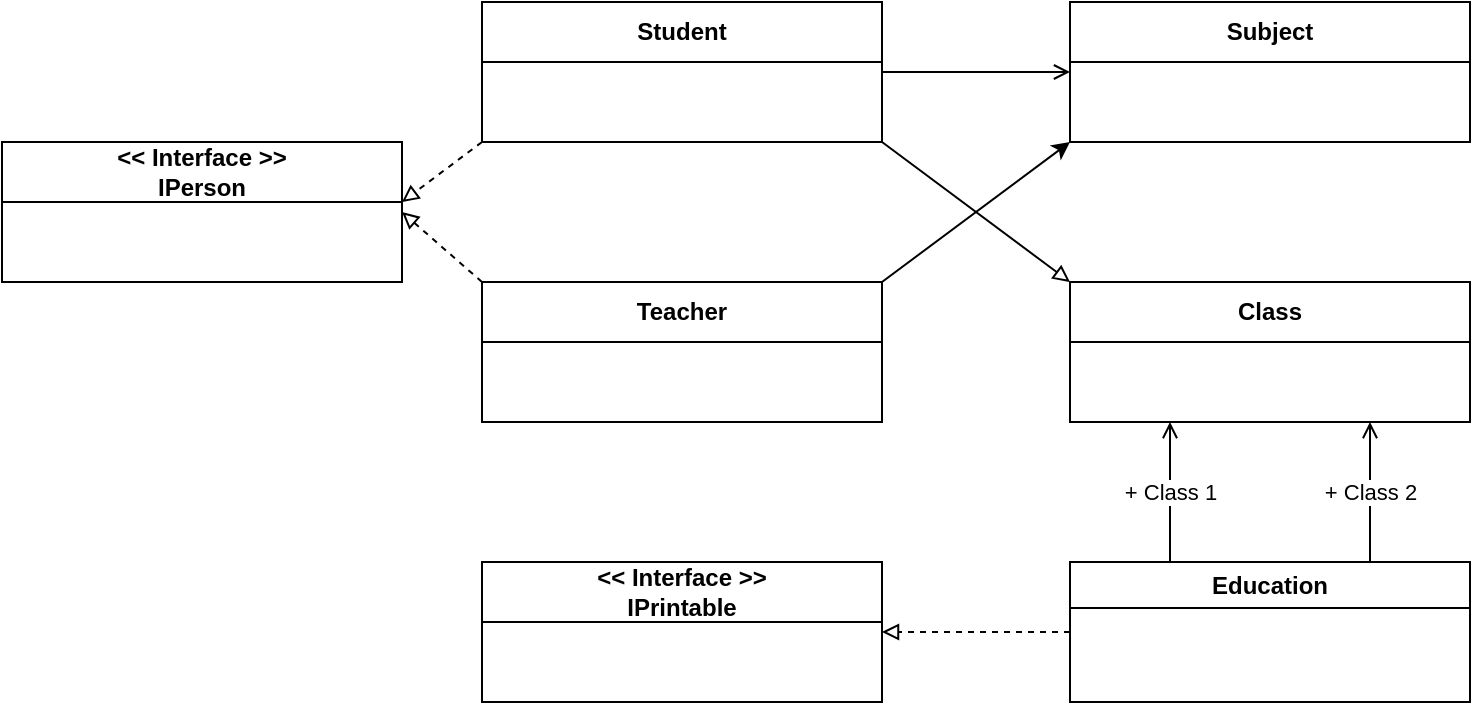 <mxfile version="22.1.5" type="device">
  <diagram name="Страница — 1" id="otXsoO2ZUiEkKz0Qu0vH">
    <mxGraphModel dx="1026" dy="572" grid="1" gridSize="10" guides="1" tooltips="1" connect="1" arrows="1" fold="1" page="1" pageScale="1" pageWidth="827" pageHeight="1169" math="0" shadow="0">
      <root>
        <mxCell id="0" />
        <mxCell id="1" parent="0" />
        <mxCell id="bs-Y9t4HywpEHAnPLDTd-3" style="edgeStyle=orthogonalEdgeStyle;rounded=0;orthogonalLoop=1;jettySize=auto;html=1;dashed=1;endArrow=block;endFill=0;" edge="1" parent="1" source="bs-Y9t4HywpEHAnPLDTd-1" target="bs-Y9t4HywpEHAnPLDTd-2">
          <mxGeometry relative="1" as="geometry" />
        </mxCell>
        <mxCell id="bs-Y9t4HywpEHAnPLDTd-5" value="+ Class 1" style="edgeStyle=orthogonalEdgeStyle;rounded=0;orthogonalLoop=1;jettySize=auto;html=1;exitX=0.25;exitY=0;exitDx=0;exitDy=0;endArrow=open;endFill=0;entryX=0.25;entryY=1;entryDx=0;entryDy=0;" edge="1" parent="1" source="bs-Y9t4HywpEHAnPLDTd-1" target="bs-Y9t4HywpEHAnPLDTd-4">
          <mxGeometry relative="1" as="geometry">
            <mxPoint x="624" y="580" as="targetPoint" />
          </mxGeometry>
        </mxCell>
        <mxCell id="bs-Y9t4HywpEHAnPLDTd-1" value="Education" style="swimlane;whiteSpace=wrap;html=1;" vertex="1" parent="1">
          <mxGeometry x="574" y="670" width="200" height="70" as="geometry">
            <mxRectangle x="510" y="270" width="100" height="30" as="alternateBounds" />
          </mxGeometry>
        </mxCell>
        <mxCell id="bs-Y9t4HywpEHAnPLDTd-2" value="&amp;lt;&amp;lt; Interface &amp;gt;&amp;gt;&lt;br&gt;IPrintable&lt;br&gt;&lt;span data-lucid-content=&quot;{&amp;quot;t&amp;quot;:&amp;quot;&lt;&lt;Interface&gt;&gt; IPrintable&amp;quot;,&amp;quot;m&amp;quot;:[{&amp;quot;s&amp;quot;:0,&amp;quot;n&amp;quot;:&amp;quot;s&amp;quot;,&amp;quot;v&amp;quot;:22.222,&amp;quot;e&amp;quot;:24},{&amp;quot;s&amp;quot;:0,&amp;quot;n&amp;quot;:&amp;quot;c&amp;quot;,&amp;quot;v&amp;quot;:&amp;quot;3a414aff&amp;quot;,&amp;quot;e&amp;quot;:24}]}&quot; data-lucid-type=&quot;application/vnd.lucid.text&quot;&gt;&lt;/span&gt;" style="swimlane;whiteSpace=wrap;html=1;startSize=30;" vertex="1" parent="1">
          <mxGeometry x="280" y="670" width="200" height="70" as="geometry" />
        </mxCell>
        <mxCell id="bs-Y9t4HywpEHAnPLDTd-14" style="rounded=0;orthogonalLoop=1;jettySize=auto;html=1;endArrow=block;endFill=0;entryX=0;entryY=0;entryDx=0;entryDy=0;exitX=1;exitY=1;exitDx=0;exitDy=0;" edge="1" parent="1" source="bs-Y9t4HywpEHAnPLDTd-9" target="bs-Y9t4HywpEHAnPLDTd-4">
          <mxGeometry relative="1" as="geometry">
            <mxPoint x="350" y="450" as="sourcePoint" />
          </mxGeometry>
        </mxCell>
        <mxCell id="bs-Y9t4HywpEHAnPLDTd-4" value="Class" style="swimlane;whiteSpace=wrap;html=1;startSize=30;" vertex="1" parent="1">
          <mxGeometry x="574" y="530" width="200" height="70" as="geometry" />
        </mxCell>
        <mxCell id="bs-Y9t4HywpEHAnPLDTd-6" value="+ Class 2" style="edgeStyle=orthogonalEdgeStyle;rounded=0;orthogonalLoop=1;jettySize=auto;html=1;exitX=0.75;exitY=0;exitDx=0;exitDy=0;entryX=0.75;entryY=1;entryDx=0;entryDy=0;endArrow=open;endFill=0;" edge="1" parent="1" source="bs-Y9t4HywpEHAnPLDTd-1" target="bs-Y9t4HywpEHAnPLDTd-4">
          <mxGeometry relative="1" as="geometry">
            <mxPoint x="634" y="660" as="sourcePoint" />
            <mxPoint x="634" y="590" as="targetPoint" />
          </mxGeometry>
        </mxCell>
        <mxCell id="bs-Y9t4HywpEHAnPLDTd-7" value="Teacher" style="swimlane;whiteSpace=wrap;html=1;startSize=30;" vertex="1" parent="1">
          <mxGeometry x="280" y="530" width="200" height="70" as="geometry" />
        </mxCell>
        <mxCell id="bs-Y9t4HywpEHAnPLDTd-12" style="edgeStyle=orthogonalEdgeStyle;rounded=0;orthogonalLoop=1;jettySize=auto;html=1;endArrow=open;endFill=0;" edge="1" parent="1" source="bs-Y9t4HywpEHAnPLDTd-9" target="bs-Y9t4HywpEHAnPLDTd-10">
          <mxGeometry relative="1" as="geometry">
            <Array as="points">
              <mxPoint x="660" y="395" />
            </Array>
          </mxGeometry>
        </mxCell>
        <mxCell id="bs-Y9t4HywpEHAnPLDTd-9" value="Student" style="swimlane;whiteSpace=wrap;html=1;startSize=30;" vertex="1" parent="1">
          <mxGeometry x="280" y="390" width="200" height="70" as="geometry" />
        </mxCell>
        <mxCell id="bs-Y9t4HywpEHAnPLDTd-15" style="rounded=0;orthogonalLoop=1;jettySize=auto;html=1;entryX=0;entryY=1;entryDx=0;entryDy=0;exitX=1;exitY=0;exitDx=0;exitDy=0;" edge="1" parent="1" source="bs-Y9t4HywpEHAnPLDTd-7" target="bs-Y9t4HywpEHAnPLDTd-10">
          <mxGeometry relative="1" as="geometry" />
        </mxCell>
        <mxCell id="bs-Y9t4HywpEHAnPLDTd-10" value="Subject" style="swimlane;whiteSpace=wrap;html=1;startSize=30;" vertex="1" parent="1">
          <mxGeometry x="574" y="390" width="200" height="70" as="geometry" />
        </mxCell>
        <mxCell id="bs-Y9t4HywpEHAnPLDTd-16" value="&amp;lt;&amp;lt; Interface &amp;gt;&amp;gt;&lt;br&gt;IPerson&lt;br&gt;&lt;span data-lucid-content=&quot;{&amp;quot;t&amp;quot;:&amp;quot;&lt;&lt;Interface&gt;&gt; IPrintable&amp;quot;,&amp;quot;m&amp;quot;:[{&amp;quot;s&amp;quot;:0,&amp;quot;n&amp;quot;:&amp;quot;s&amp;quot;,&amp;quot;v&amp;quot;:22.222,&amp;quot;e&amp;quot;:24},{&amp;quot;s&amp;quot;:0,&amp;quot;n&amp;quot;:&amp;quot;c&amp;quot;,&amp;quot;v&amp;quot;:&amp;quot;3a414aff&amp;quot;,&amp;quot;e&amp;quot;:24}]}&quot; data-lucid-type=&quot;application/vnd.lucid.text&quot;&gt;&lt;/span&gt;" style="swimlane;whiteSpace=wrap;html=1;startSize=30;" vertex="1" parent="1">
          <mxGeometry x="40" y="460" width="200" height="70" as="geometry" />
        </mxCell>
        <mxCell id="bs-Y9t4HywpEHAnPLDTd-17" style="rounded=0;orthogonalLoop=1;jettySize=auto;html=1;dashed=1;endArrow=block;endFill=0;exitX=0;exitY=0;exitDx=0;exitDy=0;entryX=1;entryY=0.5;entryDx=0;entryDy=0;" edge="1" parent="1" source="bs-Y9t4HywpEHAnPLDTd-7" target="bs-Y9t4HywpEHAnPLDTd-16">
          <mxGeometry relative="1" as="geometry">
            <mxPoint x="594" y="695" as="sourcePoint" />
            <mxPoint x="180" y="510" as="targetPoint" />
          </mxGeometry>
        </mxCell>
        <mxCell id="bs-Y9t4HywpEHAnPLDTd-18" style="rounded=0;orthogonalLoop=1;jettySize=auto;html=1;dashed=1;endArrow=block;endFill=0;exitX=0;exitY=1;exitDx=0;exitDy=0;" edge="1" parent="1" source="bs-Y9t4HywpEHAnPLDTd-9">
          <mxGeometry relative="1" as="geometry">
            <mxPoint x="604" y="705" as="sourcePoint" />
            <mxPoint x="240" y="490" as="targetPoint" />
          </mxGeometry>
        </mxCell>
      </root>
    </mxGraphModel>
  </diagram>
</mxfile>
